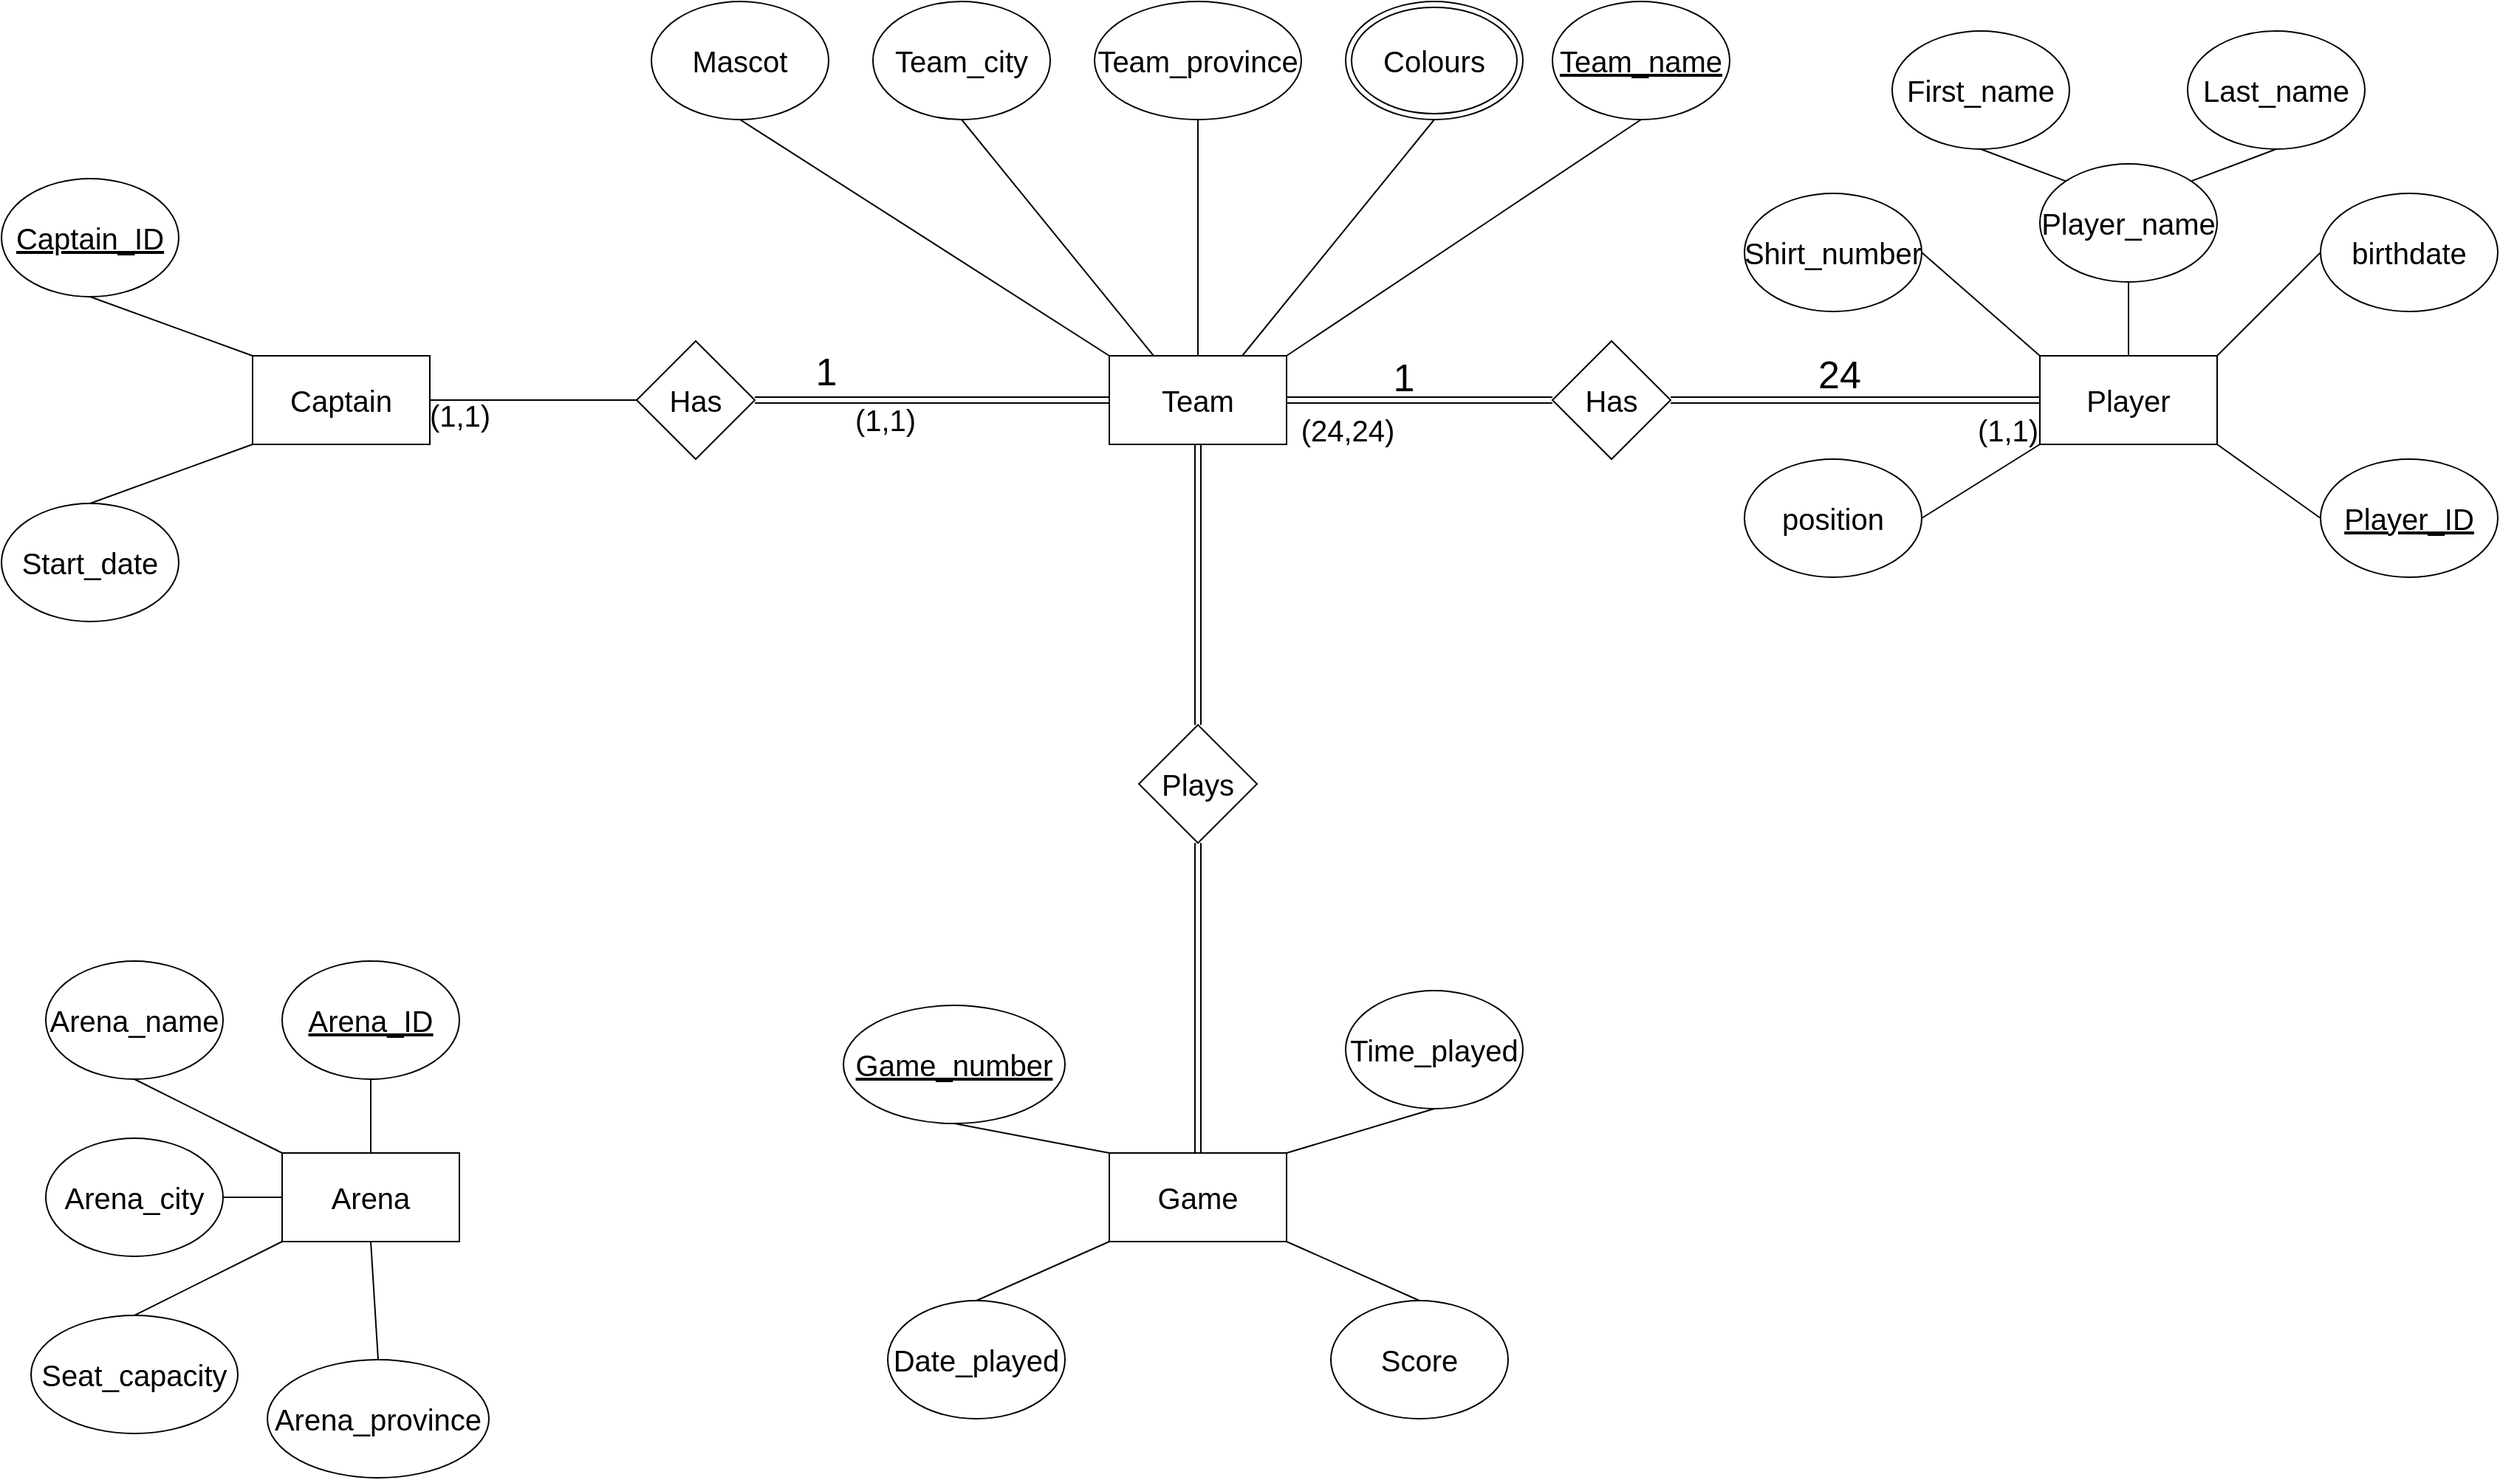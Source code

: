 <mxfile version="22.0.3" type="github">
  <diagram name="Page-1" id="1Um2orX1gDLMB8wrH6vC">
    <mxGraphModel dx="1811" dy="1109" grid="1" gridSize="10" guides="0" tooltips="1" connect="1" arrows="1" fold="1" page="1" pageScale="1" pageWidth="850" pageHeight="1100" math="0" shadow="0">
      <root>
        <mxCell id="0" />
        <mxCell id="1" parent="0" />
        <mxCell id="F3CCAS_1allMjRnpE31i-1" value="&lt;font style=&quot;font-size: 20px;&quot;&gt;Team&lt;/font&gt;" style="rounded=0;whiteSpace=wrap;html=1;" parent="1" vertex="1">
          <mxGeometry x="760" y="240" width="120" height="60" as="geometry" />
        </mxCell>
        <mxCell id="F3CCAS_1allMjRnpE31i-2" value="&lt;font style=&quot;font-size: 20px;&quot;&gt;Mascot&lt;/font&gt;" style="ellipse;whiteSpace=wrap;html=1;" parent="1" vertex="1">
          <mxGeometry x="450" width="120" height="80" as="geometry" />
        </mxCell>
        <mxCell id="F3CCAS_1allMjRnpE31i-4" value="&lt;span style=&quot;font-size: 20px;&quot;&gt;&lt;u&gt;Team_name&lt;/u&gt;&lt;/span&gt;" style="ellipse;whiteSpace=wrap;html=1;" parent="1" vertex="1">
          <mxGeometry x="1060" width="120" height="80" as="geometry" />
        </mxCell>
        <mxCell id="F3CCAS_1allMjRnpE31i-5" value="&lt;font style=&quot;font-size: 20px;&quot;&gt;Team_city&lt;/font&gt;" style="ellipse;whiteSpace=wrap;html=1;" parent="1" vertex="1">
          <mxGeometry x="600" width="120" height="80" as="geometry" />
        </mxCell>
        <mxCell id="F3CCAS_1allMjRnpE31i-7" value="" style="endArrow=none;html=1;rounded=0;entryX=0;entryY=0;entryDx=0;entryDy=0;exitX=0.5;exitY=1;exitDx=0;exitDy=0;" parent="1" source="F3CCAS_1allMjRnpE31i-2" target="F3CCAS_1allMjRnpE31i-1" edge="1">
          <mxGeometry width="50" height="50" relative="1" as="geometry">
            <mxPoint x="750" y="220" as="sourcePoint" />
            <mxPoint x="800" y="170" as="targetPoint" />
          </mxGeometry>
        </mxCell>
        <mxCell id="F3CCAS_1allMjRnpE31i-9" value="" style="endArrow=none;html=1;rounded=0;entryX=0.25;entryY=0;entryDx=0;entryDy=0;exitX=0.5;exitY=1;exitDx=0;exitDy=0;" parent="1" source="F3CCAS_1allMjRnpE31i-5" target="F3CCAS_1allMjRnpE31i-1" edge="1">
          <mxGeometry width="50" height="50" relative="1" as="geometry">
            <mxPoint x="750" y="220" as="sourcePoint" />
            <mxPoint x="800" y="170" as="targetPoint" />
          </mxGeometry>
        </mxCell>
        <mxCell id="F3CCAS_1allMjRnpE31i-11" value="" style="endArrow=none;html=1;rounded=0;exitX=1;exitY=0;exitDx=0;exitDy=0;entryX=0.5;entryY=1;entryDx=0;entryDy=0;" parent="1" source="F3CCAS_1allMjRnpE31i-1" target="F3CCAS_1allMjRnpE31i-4" edge="1">
          <mxGeometry width="50" height="50" relative="1" as="geometry">
            <mxPoint x="750" y="220" as="sourcePoint" />
            <mxPoint x="800" y="170" as="targetPoint" />
          </mxGeometry>
        </mxCell>
        <mxCell id="F3CCAS_1allMjRnpE31i-12" value="" style="endArrow=none;html=1;rounded=0;entryX=0.75;entryY=0;entryDx=0;entryDy=0;exitX=0.5;exitY=1;exitDx=0;exitDy=0;" parent="1" source="F3CCAS_1allMjRnpE31i-17" target="F3CCAS_1allMjRnpE31i-1" edge="1">
          <mxGeometry width="50" height="50" relative="1" as="geometry">
            <mxPoint x="820" y="110" as="sourcePoint" />
            <mxPoint x="800" y="170" as="targetPoint" />
          </mxGeometry>
        </mxCell>
        <mxCell id="F3CCAS_1allMjRnpE31i-13" value="&lt;font style=&quot;font-size: 20px;&quot;&gt;Team_province&lt;/font&gt;" style="ellipse;whiteSpace=wrap;html=1;" parent="1" vertex="1">
          <mxGeometry x="750" width="140" height="80" as="geometry" />
        </mxCell>
        <mxCell id="F3CCAS_1allMjRnpE31i-14" value="" style="endArrow=none;html=1;rounded=0;entryX=0.5;entryY=1;entryDx=0;entryDy=0;exitX=0.5;exitY=0;exitDx=0;exitDy=0;" parent="1" source="F3CCAS_1allMjRnpE31i-1" target="F3CCAS_1allMjRnpE31i-13" edge="1">
          <mxGeometry width="50" height="50" relative="1" as="geometry">
            <mxPoint x="750" y="220" as="sourcePoint" />
            <mxPoint x="800" y="170" as="targetPoint" />
          </mxGeometry>
        </mxCell>
        <mxCell id="F3CCAS_1allMjRnpE31i-17" value="&lt;font style=&quot;font-size: 20px;&quot;&gt;Colours&lt;/font&gt;" style="ellipse;shape=doubleEllipse;whiteSpace=wrap;html=1;" parent="1" vertex="1">
          <mxGeometry x="920" width="120" height="80" as="geometry" />
        </mxCell>
        <mxCell id="F3CCAS_1allMjRnpE31i-18" value="&lt;font style=&quot;font-size: 20px;&quot;&gt;Player&lt;/font&gt;" style="rounded=0;whiteSpace=wrap;html=1;" parent="1" vertex="1">
          <mxGeometry x="1390" y="240" width="120" height="60" as="geometry" />
        </mxCell>
        <mxCell id="F3CCAS_1allMjRnpE31i-22" value="&lt;font style=&quot;font-size: 20px;&quot;&gt;&lt;u&gt;Player_ID&lt;/u&gt;&lt;/font&gt;" style="ellipse;whiteSpace=wrap;html=1;" parent="1" vertex="1">
          <mxGeometry x="1580" y="310" width="120" height="80" as="geometry" />
        </mxCell>
        <mxCell id="F3CCAS_1allMjRnpE31i-23" value="&lt;span style=&quot;font-size: 20px;&quot;&gt;Player_name&lt;/span&gt;" style="ellipse;whiteSpace=wrap;html=1;" parent="1" vertex="1">
          <mxGeometry x="1390" y="110" width="120" height="80" as="geometry" />
        </mxCell>
        <mxCell id="F3CCAS_1allMjRnpE31i-24" value="&lt;span style=&quot;font-size: 20px;&quot;&gt;First_name&lt;/span&gt;" style="ellipse;whiteSpace=wrap;html=1;" parent="1" vertex="1">
          <mxGeometry x="1290" y="20" width="120" height="80" as="geometry" />
        </mxCell>
        <mxCell id="F3CCAS_1allMjRnpE31i-25" value="&lt;font style=&quot;font-size: 20px;&quot;&gt;Last_name&lt;/font&gt;" style="ellipse;whiteSpace=wrap;html=1;" parent="1" vertex="1">
          <mxGeometry x="1490" y="20" width="120" height="80" as="geometry" />
        </mxCell>
        <mxCell id="F3CCAS_1allMjRnpE31i-26" value="" style="endArrow=none;html=1;rounded=0;entryX=0;entryY=0;entryDx=0;entryDy=0;exitX=0.5;exitY=1;exitDx=0;exitDy=0;" parent="1" source="F3CCAS_1allMjRnpE31i-24" target="F3CCAS_1allMjRnpE31i-23" edge="1">
          <mxGeometry width="50" height="50" relative="1" as="geometry">
            <mxPoint x="560" y="420" as="sourcePoint" />
            <mxPoint x="610" y="370" as="targetPoint" />
          </mxGeometry>
        </mxCell>
        <mxCell id="F3CCAS_1allMjRnpE31i-27" value="" style="endArrow=none;html=1;rounded=0;entryX=1;entryY=0;entryDx=0;entryDy=0;exitX=0.5;exitY=1;exitDx=0;exitDy=0;" parent="1" source="F3CCAS_1allMjRnpE31i-25" target="F3CCAS_1allMjRnpE31i-23" edge="1">
          <mxGeometry width="50" height="50" relative="1" as="geometry">
            <mxPoint x="560" y="420" as="sourcePoint" />
            <mxPoint x="610" y="370" as="targetPoint" />
          </mxGeometry>
        </mxCell>
        <mxCell id="F3CCAS_1allMjRnpE31i-28" value="&lt;font style=&quot;font-size: 20px;&quot;&gt;position&lt;/font&gt;" style="ellipse;whiteSpace=wrap;html=1;" parent="1" vertex="1">
          <mxGeometry x="1190" y="310" width="120" height="80" as="geometry" />
        </mxCell>
        <mxCell id="F3CCAS_1allMjRnpE31i-29" value="&lt;font style=&quot;font-size: 20px;&quot;&gt;birthdate&lt;/font&gt;" style="ellipse;whiteSpace=wrap;html=1;" parent="1" vertex="1">
          <mxGeometry x="1580" y="130" width="120" height="80" as="geometry" />
        </mxCell>
        <mxCell id="F3CCAS_1allMjRnpE31i-30" value="" style="endArrow=none;html=1;rounded=0;exitX=0.5;exitY=1;exitDx=0;exitDy=0;entryX=0.5;entryY=0;entryDx=0;entryDy=0;" parent="1" source="F3CCAS_1allMjRnpE31i-23" target="F3CCAS_1allMjRnpE31i-18" edge="1">
          <mxGeometry width="50" height="50" relative="1" as="geometry">
            <mxPoint x="910" y="600" as="sourcePoint" />
            <mxPoint x="960" y="550" as="targetPoint" />
          </mxGeometry>
        </mxCell>
        <mxCell id="F3CCAS_1allMjRnpE31i-32" value="" style="endArrow=none;html=1;rounded=0;entryX=0;entryY=0.5;entryDx=0;entryDy=0;exitX=1;exitY=0;exitDx=0;exitDy=0;" parent="1" source="F3CCAS_1allMjRnpE31i-18" target="F3CCAS_1allMjRnpE31i-29" edge="1">
          <mxGeometry width="50" height="50" relative="1" as="geometry">
            <mxPoint x="910" y="600" as="sourcePoint" />
            <mxPoint x="960" y="550" as="targetPoint" />
          </mxGeometry>
        </mxCell>
        <mxCell id="F3CCAS_1allMjRnpE31i-33" value="" style="endArrow=none;html=1;rounded=0;exitX=0;exitY=0.5;exitDx=0;exitDy=0;entryX=1;entryY=1;entryDx=0;entryDy=0;" parent="1" source="F3CCAS_1allMjRnpE31i-22" target="F3CCAS_1allMjRnpE31i-18" edge="1">
          <mxGeometry width="50" height="50" relative="1" as="geometry">
            <mxPoint x="910" y="600" as="sourcePoint" />
            <mxPoint x="960" y="550" as="targetPoint" />
          </mxGeometry>
        </mxCell>
        <mxCell id="F3CCAS_1allMjRnpE31i-34" value="" style="endArrow=none;html=1;rounded=0;exitX=1;exitY=0.5;exitDx=0;exitDy=0;entryX=0;entryY=1;entryDx=0;entryDy=0;" parent="1" source="F3CCAS_1allMjRnpE31i-28" target="F3CCAS_1allMjRnpE31i-18" edge="1">
          <mxGeometry width="50" height="50" relative="1" as="geometry">
            <mxPoint x="910" y="600" as="sourcePoint" />
            <mxPoint x="960" y="550" as="targetPoint" />
          </mxGeometry>
        </mxCell>
        <mxCell id="F3CCAS_1allMjRnpE31i-36" value="&lt;font style=&quot;font-size: 20px;&quot;&gt;Captain&lt;/font&gt;" style="rounded=0;whiteSpace=wrap;html=1;" parent="1" vertex="1">
          <mxGeometry x="180" y="240" width="120" height="60" as="geometry" />
        </mxCell>
        <mxCell id="F3CCAS_1allMjRnpE31i-37" value="&lt;font style=&quot;font-size: 20px;&quot;&gt;&lt;u&gt;Captain_ID&lt;/u&gt;&lt;/font&gt;" style="ellipse;whiteSpace=wrap;html=1;" parent="1" vertex="1">
          <mxGeometry x="10" y="120" width="120" height="80" as="geometry" />
        </mxCell>
        <mxCell id="F3CCAS_1allMjRnpE31i-38" value="&lt;font style=&quot;font-size: 20px;&quot;&gt;Start_date&lt;/font&gt;" style="ellipse;whiteSpace=wrap;html=1;" parent="1" vertex="1">
          <mxGeometry x="10" y="340" width="120" height="80" as="geometry" />
        </mxCell>
        <mxCell id="F3CCAS_1allMjRnpE31i-39" value="" style="endArrow=none;html=1;rounded=0;exitX=0;exitY=1;exitDx=0;exitDy=0;entryX=0.5;entryY=0;entryDx=0;entryDy=0;" parent="1" source="F3CCAS_1allMjRnpE31i-36" target="F3CCAS_1allMjRnpE31i-38" edge="1">
          <mxGeometry width="50" height="50" relative="1" as="geometry">
            <mxPoint x="550" y="410" as="sourcePoint" />
            <mxPoint x="600" y="360" as="targetPoint" />
          </mxGeometry>
        </mxCell>
        <mxCell id="F3CCAS_1allMjRnpE31i-40" value="" style="endArrow=none;html=1;rounded=0;entryX=0.5;entryY=1;entryDx=0;entryDy=0;exitX=0;exitY=0;exitDx=0;exitDy=0;" parent="1" source="F3CCAS_1allMjRnpE31i-36" target="F3CCAS_1allMjRnpE31i-37" edge="1">
          <mxGeometry width="50" height="50" relative="1" as="geometry">
            <mxPoint x="550" y="410" as="sourcePoint" />
            <mxPoint x="600" y="360" as="targetPoint" />
          </mxGeometry>
        </mxCell>
        <mxCell id="irxl1gJs7Yzo-ps2P689-1" value="&lt;font style=&quot;font-size: 20px;&quot;&gt;Shirt_number&lt;/font&gt;" style="ellipse;whiteSpace=wrap;html=1;" vertex="1" parent="1">
          <mxGeometry x="1190" y="130" width="120" height="80" as="geometry" />
        </mxCell>
        <mxCell id="irxl1gJs7Yzo-ps2P689-2" value="" style="endArrow=none;html=1;rounded=0;entryX=0;entryY=0;entryDx=0;entryDy=0;exitX=1;exitY=0.5;exitDx=0;exitDy=0;" edge="1" parent="1" source="irxl1gJs7Yzo-ps2P689-1" target="F3CCAS_1allMjRnpE31i-18">
          <mxGeometry width="50" height="50" relative="1" as="geometry">
            <mxPoint x="700" y="520" as="sourcePoint" />
            <mxPoint x="750" y="470" as="targetPoint" />
          </mxGeometry>
        </mxCell>
        <mxCell id="irxl1gJs7Yzo-ps2P689-4" value="&lt;font style=&quot;font-size: 20px;&quot;&gt;Game&lt;/font&gt;" style="rounded=0;whiteSpace=wrap;html=1;" vertex="1" parent="1">
          <mxGeometry x="760" y="780" width="120" height="60" as="geometry" />
        </mxCell>
        <mxCell id="irxl1gJs7Yzo-ps2P689-5" value="&lt;font style=&quot;font-size: 20px;&quot;&gt;&lt;u&gt;Game_number&lt;/u&gt;&lt;/font&gt;" style="ellipse;whiteSpace=wrap;html=1;" vertex="1" parent="1">
          <mxGeometry x="580" y="680" width="150" height="80" as="geometry" />
        </mxCell>
        <mxCell id="irxl1gJs7Yzo-ps2P689-6" value="" style="endArrow=none;html=1;rounded=0;entryX=0.5;entryY=1;entryDx=0;entryDy=0;exitX=0;exitY=0;exitDx=0;exitDy=0;" edge="1" parent="1" source="irxl1gJs7Yzo-ps2P689-4" target="irxl1gJs7Yzo-ps2P689-5">
          <mxGeometry width="50" height="50" relative="1" as="geometry">
            <mxPoint x="790" y="800" as="sourcePoint" />
            <mxPoint x="840" y="750" as="targetPoint" />
          </mxGeometry>
        </mxCell>
        <mxCell id="irxl1gJs7Yzo-ps2P689-8" value="&lt;font style=&quot;font-size: 20px;&quot;&gt;Time_played&lt;/font&gt;" style="ellipse;whiteSpace=wrap;html=1;" vertex="1" parent="1">
          <mxGeometry x="920" y="670" width="120" height="80" as="geometry" />
        </mxCell>
        <mxCell id="irxl1gJs7Yzo-ps2P689-9" value="&lt;font style=&quot;font-size: 20px;&quot;&gt;Date_played&lt;/font&gt;" style="ellipse;whiteSpace=wrap;html=1;" vertex="1" parent="1">
          <mxGeometry x="610" y="880" width="120" height="80" as="geometry" />
        </mxCell>
        <mxCell id="irxl1gJs7Yzo-ps2P689-10" value="&lt;font style=&quot;font-size: 20px;&quot;&gt;Score&lt;/font&gt;" style="ellipse;whiteSpace=wrap;html=1;" vertex="1" parent="1">
          <mxGeometry x="910" y="880" width="120" height="80" as="geometry" />
        </mxCell>
        <mxCell id="irxl1gJs7Yzo-ps2P689-11" value="" style="endArrow=none;html=1;rounded=0;entryX=0.5;entryY=1;entryDx=0;entryDy=0;exitX=1;exitY=0;exitDx=0;exitDy=0;" edge="1" parent="1" source="irxl1gJs7Yzo-ps2P689-4" target="irxl1gJs7Yzo-ps2P689-8">
          <mxGeometry width="50" height="50" relative="1" as="geometry">
            <mxPoint x="790" y="790" as="sourcePoint" />
            <mxPoint x="840" y="740" as="targetPoint" />
          </mxGeometry>
        </mxCell>
        <mxCell id="irxl1gJs7Yzo-ps2P689-12" value="" style="endArrow=none;html=1;rounded=0;entryX=0.5;entryY=0;entryDx=0;entryDy=0;exitX=0;exitY=1;exitDx=0;exitDy=0;" edge="1" parent="1" source="irxl1gJs7Yzo-ps2P689-4" target="irxl1gJs7Yzo-ps2P689-9">
          <mxGeometry width="50" height="50" relative="1" as="geometry">
            <mxPoint x="790" y="790" as="sourcePoint" />
            <mxPoint x="840" y="740" as="targetPoint" />
          </mxGeometry>
        </mxCell>
        <mxCell id="irxl1gJs7Yzo-ps2P689-13" value="" style="endArrow=none;html=1;rounded=0;entryX=0.5;entryY=0;entryDx=0;entryDy=0;exitX=1;exitY=1;exitDx=0;exitDy=0;" edge="1" parent="1" source="irxl1gJs7Yzo-ps2P689-4" target="irxl1gJs7Yzo-ps2P689-10">
          <mxGeometry width="50" height="50" relative="1" as="geometry">
            <mxPoint x="790" y="790" as="sourcePoint" />
            <mxPoint x="840" y="740" as="targetPoint" />
          </mxGeometry>
        </mxCell>
        <mxCell id="irxl1gJs7Yzo-ps2P689-14" value="&lt;font style=&quot;font-size: 20px;&quot;&gt;Arena&lt;/font&gt;" style="rounded=0;whiteSpace=wrap;html=1;" vertex="1" parent="1">
          <mxGeometry x="200" y="780" width="120" height="60" as="geometry" />
        </mxCell>
        <mxCell id="irxl1gJs7Yzo-ps2P689-15" value="&lt;font style=&quot;font-size: 20px;&quot;&gt;&lt;u&gt;Arena_ID&lt;/u&gt;&lt;/font&gt;" style="ellipse;whiteSpace=wrap;html=1;" vertex="1" parent="1">
          <mxGeometry x="200" y="650" width="120" height="80" as="geometry" />
        </mxCell>
        <mxCell id="irxl1gJs7Yzo-ps2P689-17" value="&lt;font style=&quot;font-size: 20px;&quot;&gt;Arena_name&lt;/font&gt;" style="ellipse;whiteSpace=wrap;html=1;" vertex="1" parent="1">
          <mxGeometry x="40" y="650" width="120" height="80" as="geometry" />
        </mxCell>
        <mxCell id="irxl1gJs7Yzo-ps2P689-18" value="&lt;font style=&quot;font-size: 20px;&quot;&gt;Arena_city&lt;/font&gt;" style="ellipse;whiteSpace=wrap;html=1;" vertex="1" parent="1">
          <mxGeometry x="40" y="770" width="120" height="80" as="geometry" />
        </mxCell>
        <mxCell id="irxl1gJs7Yzo-ps2P689-19" value="&lt;font style=&quot;font-size: 20px;&quot;&gt;Arena_province&lt;/font&gt;" style="ellipse;whiteSpace=wrap;html=1;" vertex="1" parent="1">
          <mxGeometry x="190" y="920" width="150" height="80" as="geometry" />
        </mxCell>
        <mxCell id="irxl1gJs7Yzo-ps2P689-21" value="&lt;font style=&quot;font-size: 20px;&quot;&gt;Seat_capacity&lt;/font&gt;" style="ellipse;whiteSpace=wrap;html=1;" vertex="1" parent="1">
          <mxGeometry x="30" y="890" width="140" height="80" as="geometry" />
        </mxCell>
        <mxCell id="irxl1gJs7Yzo-ps2P689-22" value="" style="endArrow=none;html=1;rounded=0;entryX=1;entryY=0.5;entryDx=0;entryDy=0;exitX=0;exitY=0.5;exitDx=0;exitDy=0;" edge="1" parent="1" source="irxl1gJs7Yzo-ps2P689-14" target="irxl1gJs7Yzo-ps2P689-18">
          <mxGeometry width="50" height="50" relative="1" as="geometry">
            <mxPoint x="210" y="880" as="sourcePoint" />
            <mxPoint x="260" y="830" as="targetPoint" />
          </mxGeometry>
        </mxCell>
        <mxCell id="irxl1gJs7Yzo-ps2P689-23" value="" style="endArrow=none;html=1;rounded=0;entryX=0.5;entryY=0;entryDx=0;entryDy=0;exitX=0;exitY=1;exitDx=0;exitDy=0;" edge="1" parent="1" source="irxl1gJs7Yzo-ps2P689-14" target="irxl1gJs7Yzo-ps2P689-21">
          <mxGeometry width="50" height="50" relative="1" as="geometry">
            <mxPoint x="210" y="880" as="sourcePoint" />
            <mxPoint x="320" y="810" as="targetPoint" />
          </mxGeometry>
        </mxCell>
        <mxCell id="irxl1gJs7Yzo-ps2P689-24" value="" style="endArrow=none;html=1;rounded=0;exitX=0.5;exitY=1;exitDx=0;exitDy=0;entryX=0.5;entryY=0;entryDx=0;entryDy=0;" edge="1" parent="1" source="irxl1gJs7Yzo-ps2P689-15" target="irxl1gJs7Yzo-ps2P689-14">
          <mxGeometry width="50" height="50" relative="1" as="geometry">
            <mxPoint x="210" y="880" as="sourcePoint" />
            <mxPoint x="260" y="830" as="targetPoint" />
          </mxGeometry>
        </mxCell>
        <mxCell id="irxl1gJs7Yzo-ps2P689-25" value="" style="endArrow=none;html=1;rounded=0;exitX=0.5;exitY=0;exitDx=0;exitDy=0;entryX=0.5;entryY=1;entryDx=0;entryDy=0;" edge="1" parent="1" source="irxl1gJs7Yzo-ps2P689-19" target="irxl1gJs7Yzo-ps2P689-14">
          <mxGeometry width="50" height="50" relative="1" as="geometry">
            <mxPoint x="210" y="880" as="sourcePoint" />
            <mxPoint x="260" y="830" as="targetPoint" />
          </mxGeometry>
        </mxCell>
        <mxCell id="irxl1gJs7Yzo-ps2P689-26" value="" style="endArrow=none;html=1;rounded=0;exitX=0.5;exitY=1;exitDx=0;exitDy=0;entryX=0;entryY=0;entryDx=0;entryDy=0;" edge="1" parent="1" source="irxl1gJs7Yzo-ps2P689-17" target="irxl1gJs7Yzo-ps2P689-14">
          <mxGeometry width="50" height="50" relative="1" as="geometry">
            <mxPoint x="210" y="880" as="sourcePoint" />
            <mxPoint x="260" y="780" as="targetPoint" />
          </mxGeometry>
        </mxCell>
        <mxCell id="irxl1gJs7Yzo-ps2P689-29" value="&lt;span style=&quot;font-size: 20px;&quot;&gt;Has&lt;/span&gt;" style="rhombus;whiteSpace=wrap;html=1;" vertex="1" parent="1">
          <mxGeometry x="1060" y="230" width="80" height="80" as="geometry" />
        </mxCell>
        <mxCell id="irxl1gJs7Yzo-ps2P689-30" value="" style="shape=link;html=1;rounded=0;exitX=1;exitY=0.5;exitDx=0;exitDy=0;entryX=0;entryY=0.5;entryDx=0;entryDy=0;" edge="1" parent="1" source="F3CCAS_1allMjRnpE31i-1" target="irxl1gJs7Yzo-ps2P689-29">
          <mxGeometry width="100" relative="1" as="geometry">
            <mxPoint x="1090" y="360" as="sourcePoint" />
            <mxPoint x="1190" y="360" as="targetPoint" />
          </mxGeometry>
        </mxCell>
        <mxCell id="irxl1gJs7Yzo-ps2P689-35" value="&lt;span style=&quot;font-size: 26px;&quot;&gt;1&lt;/span&gt;" style="edgeLabel;html=1;align=center;verticalAlign=middle;resizable=0;points=[];labelBackgroundColor=none;" vertex="1" connectable="0" parent="irxl1gJs7Yzo-ps2P689-30">
          <mxGeometry x="-0.003" y="3" relative="1" as="geometry">
            <mxPoint x="-500" y="-17" as="offset" />
          </mxGeometry>
        </mxCell>
        <mxCell id="irxl1gJs7Yzo-ps2P689-37" value="&lt;font style=&quot;font-size: 20px;&quot;&gt;(24,24)&lt;/font&gt;" style="edgeLabel;html=1;align=center;verticalAlign=middle;resizable=0;points=[];labelBackgroundColor=none;" vertex="1" connectable="0" parent="irxl1gJs7Yzo-ps2P689-30">
          <mxGeometry x="-0.697" y="-3" relative="1" as="geometry">
            <mxPoint x="13" y="17" as="offset" />
          </mxGeometry>
        </mxCell>
        <mxCell id="irxl1gJs7Yzo-ps2P689-32" value="" style="shape=link;html=1;rounded=0;exitX=1;exitY=0.5;exitDx=0;exitDy=0;entryX=0;entryY=0.5;entryDx=0;entryDy=0;" edge="1" parent="1" source="irxl1gJs7Yzo-ps2P689-29" target="F3CCAS_1allMjRnpE31i-18">
          <mxGeometry width="100" relative="1" as="geometry">
            <mxPoint x="1230" y="290" as="sourcePoint" />
            <mxPoint x="1330" y="290" as="targetPoint" />
          </mxGeometry>
        </mxCell>
        <mxCell id="irxl1gJs7Yzo-ps2P689-33" value="&lt;font style=&quot;font-size: 26px;&quot;&gt;24&lt;/font&gt;" style="edgeLabel;html=1;align=center;verticalAlign=bottom;resizable=0;points=[];allowArrows=1;labelPosition=center;verticalLabelPosition=top;labelBorderColor=none;labelBackgroundColor=none;" vertex="1" connectable="0" parent="irxl1gJs7Yzo-ps2P689-32">
          <mxGeometry x="-0.051" y="4" relative="1" as="geometry">
            <mxPoint x="-5" y="4" as="offset" />
          </mxGeometry>
        </mxCell>
        <mxCell id="irxl1gJs7Yzo-ps2P689-38" value="&lt;font style=&quot;font-size: 20px;&quot;&gt;(1,1)&lt;/font&gt;" style="edgeLabel;html=1;align=center;verticalAlign=middle;resizable=0;points=[];labelBackgroundColor=none;" vertex="1" connectable="0" parent="irxl1gJs7Yzo-ps2P689-32">
          <mxGeometry x="0.842" y="-4" relative="1" as="geometry">
            <mxPoint x="-3" y="16" as="offset" />
          </mxGeometry>
        </mxCell>
        <mxCell id="irxl1gJs7Yzo-ps2P689-40" value="&lt;font style=&quot;font-size: 20px;&quot;&gt;Has&lt;/font&gt;" style="rhombus;whiteSpace=wrap;html=1;" vertex="1" parent="1">
          <mxGeometry x="440" y="230" width="80" height="80" as="geometry" />
        </mxCell>
        <mxCell id="irxl1gJs7Yzo-ps2P689-41" value="" style="shape=link;html=1;rounded=0;entryX=0;entryY=0.5;entryDx=0;entryDy=0;exitX=1;exitY=0.5;exitDx=0;exitDy=0;" edge="1" parent="1" source="irxl1gJs7Yzo-ps2P689-40" target="F3CCAS_1allMjRnpE31i-1">
          <mxGeometry width="100" relative="1" as="geometry">
            <mxPoint x="640" y="370" as="sourcePoint" />
            <mxPoint x="740" y="370" as="targetPoint" />
          </mxGeometry>
        </mxCell>
        <mxCell id="irxl1gJs7Yzo-ps2P689-44" value="" style="endArrow=none;html=1;rounded=0;entryX=0;entryY=0.5;entryDx=0;entryDy=0;exitX=1;exitY=0.5;exitDx=0;exitDy=0;" edge="1" parent="1" source="F3CCAS_1allMjRnpE31i-36" target="irxl1gJs7Yzo-ps2P689-40">
          <mxGeometry width="50" height="50" relative="1" as="geometry">
            <mxPoint x="320" y="440" as="sourcePoint" />
            <mxPoint x="370" y="390" as="targetPoint" />
          </mxGeometry>
        </mxCell>
        <mxCell id="irxl1gJs7Yzo-ps2P689-46" value="&lt;span style=&quot;font-size: 26px;&quot;&gt;1&lt;/span&gt;" style="edgeLabel;html=1;align=center;verticalAlign=middle;resizable=0;points=[];labelBackgroundColor=none;" vertex="1" connectable="0" parent="1">
          <mxGeometry x="579.995" y="270" as="geometry">
            <mxPoint x="-12" y="-19" as="offset" />
          </mxGeometry>
        </mxCell>
        <mxCell id="irxl1gJs7Yzo-ps2P689-47" value="&lt;span style=&quot;font-size: 26px;&quot;&gt;1&lt;/span&gt;" style="edgeLabel;html=1;align=center;verticalAlign=middle;resizable=0;points=[];labelBackgroundColor=none;" vertex="1" connectable="0" parent="1">
          <mxGeometry x="1149.995" y="50" as="geometry">
            <mxPoint x="-191" y="205" as="offset" />
          </mxGeometry>
        </mxCell>
        <mxCell id="irxl1gJs7Yzo-ps2P689-53" value="&lt;font style=&quot;font-size: 20px;&quot;&gt;(1,1)&lt;/font&gt;" style="edgeLabel;html=1;align=center;verticalAlign=middle;resizable=0;points=[];labelBackgroundColor=none;" vertex="1" connectable="0" parent="1">
          <mxGeometry x="659.999" y="320" as="geometry">
            <mxPoint x="-52" y="-37" as="offset" />
          </mxGeometry>
        </mxCell>
        <mxCell id="irxl1gJs7Yzo-ps2P689-54" value="&lt;font style=&quot;font-size: 20px;&quot;&gt;(1,1)&lt;/font&gt;" style="edgeLabel;html=1;align=center;verticalAlign=middle;resizable=0;points=[];labelBackgroundColor=none;" vertex="1" connectable="0" parent="1">
          <mxGeometry x="319.999" y="280" as="geometry" />
        </mxCell>
        <mxCell id="irxl1gJs7Yzo-ps2P689-55" value="" style="shape=link;html=1;rounded=0;entryX=0.5;entryY=0;entryDx=0;entryDy=0;exitX=0.5;exitY=1;exitDx=0;exitDy=0;" edge="1" parent="1" source="F3CCAS_1allMjRnpE31i-1" target="irxl1gJs7Yzo-ps2P689-56">
          <mxGeometry width="100" relative="1" as="geometry">
            <mxPoint x="830" y="350" as="sourcePoint" />
            <mxPoint x="685.51" y="474.49" as="targetPoint" />
            <Array as="points" />
          </mxGeometry>
        </mxCell>
        <mxCell id="irxl1gJs7Yzo-ps2P689-56" value="&lt;font style=&quot;font-size: 20px;&quot;&gt;Plays&lt;/font&gt;" style="rhombus;whiteSpace=wrap;html=1;" vertex="1" parent="1">
          <mxGeometry x="780" y="490" width="80" height="80" as="geometry" />
        </mxCell>
        <mxCell id="irxl1gJs7Yzo-ps2P689-57" value="" style="shape=link;html=1;rounded=0;exitX=0.5;exitY=1;exitDx=0;exitDy=0;entryX=0.5;entryY=0;entryDx=0;entryDy=0;" edge="1" parent="1" source="irxl1gJs7Yzo-ps2P689-56" target="irxl1gJs7Yzo-ps2P689-4">
          <mxGeometry width="100" relative="1" as="geometry">
            <mxPoint x="740" y="520" as="sourcePoint" />
            <mxPoint x="690" y="630" as="targetPoint" />
          </mxGeometry>
        </mxCell>
      </root>
    </mxGraphModel>
  </diagram>
</mxfile>
